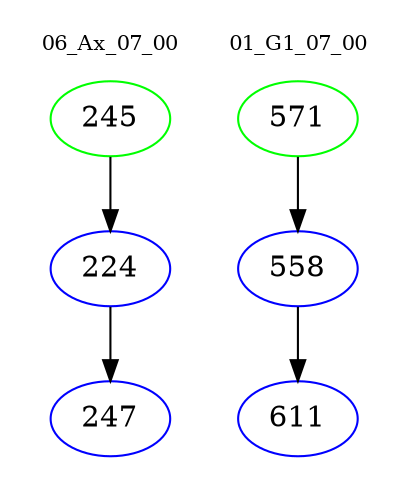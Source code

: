 digraph{
subgraph cluster_0 {
color = white
label = "06_Ax_07_00";
fontsize=10;
T0_245 [label="245", color="green"]
T0_245 -> T0_224 [color="black"]
T0_224 [label="224", color="blue"]
T0_224 -> T0_247 [color="black"]
T0_247 [label="247", color="blue"]
}
subgraph cluster_1 {
color = white
label = "01_G1_07_00";
fontsize=10;
T1_571 [label="571", color="green"]
T1_571 -> T1_558 [color="black"]
T1_558 [label="558", color="blue"]
T1_558 -> T1_611 [color="black"]
T1_611 [label="611", color="blue"]
}
}
